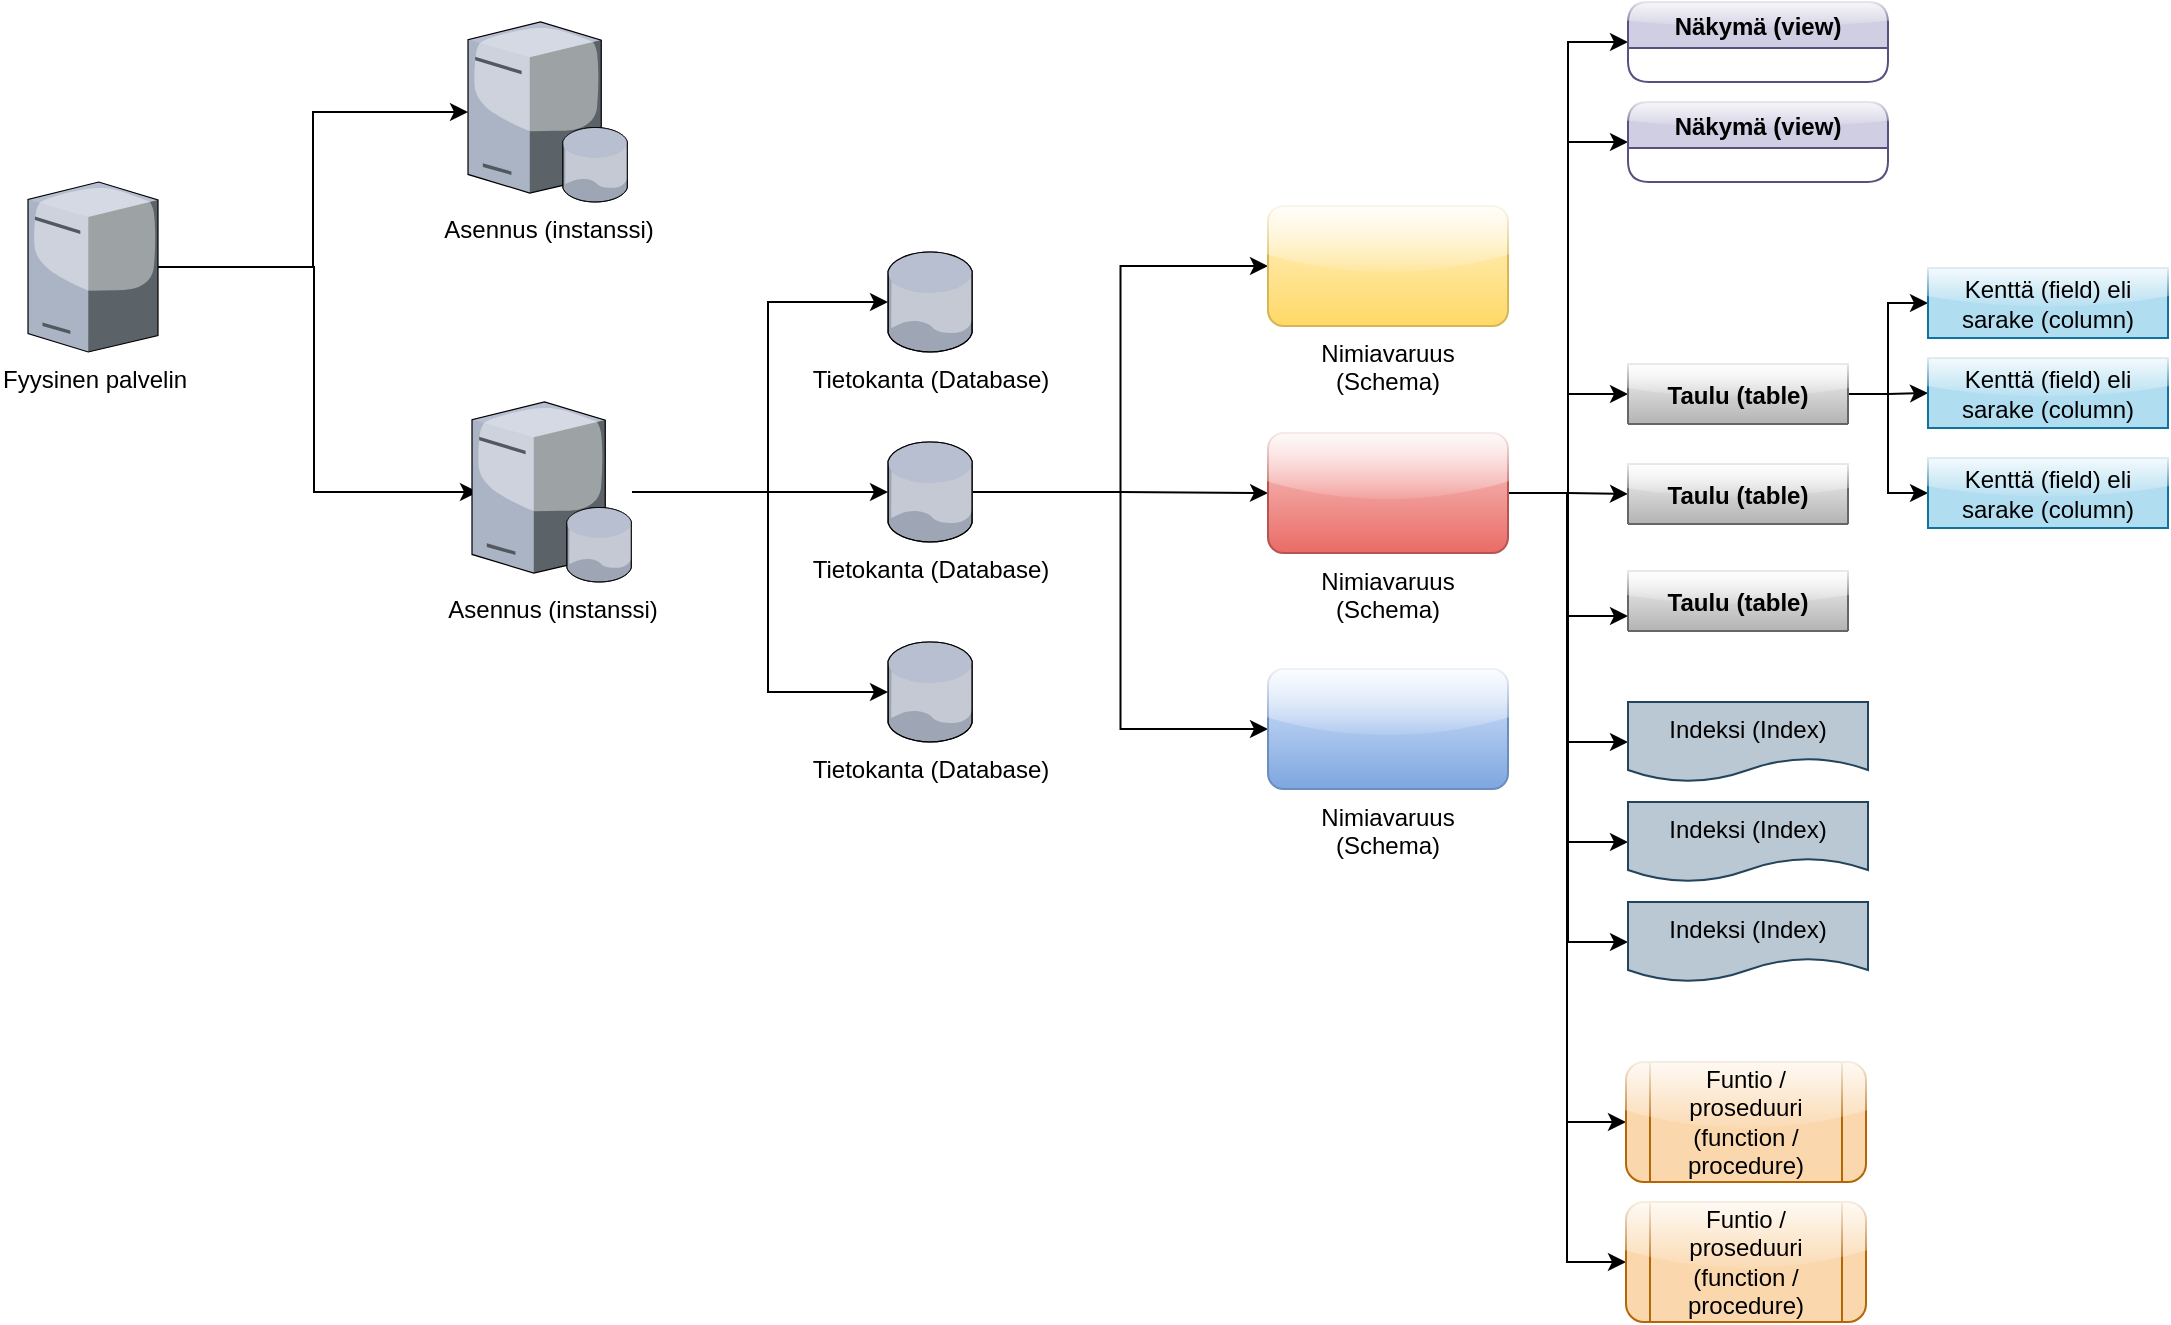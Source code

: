<mxfile version="20.2.3" type="device"><diagram id="uB8QNhcliL_Gq1ABHmzS" name="Page-1"><mxGraphModel dx="1202" dy="688" grid="1" gridSize="10" guides="1" tooltips="1" connect="1" arrows="1" fold="1" page="1" pageScale="1" pageWidth="1169" pageHeight="827" math="0" shadow="0"><root><mxCell id="0"/><mxCell id="1" parent="0"/><mxCell id="rfORlTn81SXBSN0tB5Qb-4" style="edgeStyle=orthogonalEdgeStyle;rounded=0;orthogonalLoop=1;jettySize=auto;html=1;" edge="1" parent="1" source="rfORlTn81SXBSN0tB5Qb-1" target="rfORlTn81SXBSN0tB5Qb-2"><mxGeometry relative="1" as="geometry"/></mxCell><mxCell id="rfORlTn81SXBSN0tB5Qb-5" style="edgeStyle=orthogonalEdgeStyle;rounded=0;orthogonalLoop=1;jettySize=auto;html=1;" edge="1" parent="1"><mxGeometry relative="1" as="geometry"><mxPoint x="138" y="152.5" as="sourcePoint"/><mxPoint x="295" y="265" as="targetPoint"/><Array as="points"><mxPoint x="213" y="153"/><mxPoint x="213" y="265"/></Array></mxGeometry></mxCell><mxCell id="rfORlTn81SXBSN0tB5Qb-1" value="Fyysinen palvelin" style="verticalLabelPosition=bottom;sketch=0;aspect=fixed;html=1;verticalAlign=top;strokeColor=none;align=center;outlineConnect=0;shape=mxgraph.citrix.license_server;shadow=0;" vertex="1" parent="1"><mxGeometry x="70" y="110" width="65" height="85" as="geometry"/></mxCell><mxCell id="rfORlTn81SXBSN0tB5Qb-2" value="Asennus (instanssi)" style="verticalLabelPosition=bottom;sketch=0;aspect=fixed;html=1;verticalAlign=top;strokeColor=none;align=center;outlineConnect=0;shape=mxgraph.citrix.database_server;shadow=0;" vertex="1" parent="1"><mxGeometry x="290" y="30" width="80" height="90" as="geometry"/></mxCell><mxCell id="rfORlTn81SXBSN0tB5Qb-9" style="edgeStyle=orthogonalEdgeStyle;rounded=0;orthogonalLoop=1;jettySize=auto;html=1;" edge="1" parent="1" source="rfORlTn81SXBSN0tB5Qb-3" target="rfORlTn81SXBSN0tB5Qb-6"><mxGeometry relative="1" as="geometry"><Array as="points"><mxPoint x="440" y="265"/><mxPoint x="440" y="170"/></Array></mxGeometry></mxCell><mxCell id="rfORlTn81SXBSN0tB5Qb-10" style="edgeStyle=orthogonalEdgeStyle;rounded=0;orthogonalLoop=1;jettySize=auto;html=1;" edge="1" parent="1" source="rfORlTn81SXBSN0tB5Qb-3" target="rfORlTn81SXBSN0tB5Qb-7"><mxGeometry relative="1" as="geometry"/></mxCell><mxCell id="rfORlTn81SXBSN0tB5Qb-11" style="edgeStyle=orthogonalEdgeStyle;rounded=0;orthogonalLoop=1;jettySize=auto;html=1;" edge="1" parent="1" source="rfORlTn81SXBSN0tB5Qb-3" target="rfORlTn81SXBSN0tB5Qb-8"><mxGeometry relative="1" as="geometry"><Array as="points"><mxPoint x="440" y="265"/><mxPoint x="440" y="365"/></Array></mxGeometry></mxCell><mxCell id="rfORlTn81SXBSN0tB5Qb-3" value="Asennus (instanssi)" style="verticalLabelPosition=bottom;sketch=0;aspect=fixed;html=1;verticalAlign=top;strokeColor=none;align=center;outlineConnect=0;shape=mxgraph.citrix.database_server;shadow=0;" vertex="1" parent="1"><mxGeometry x="292" y="220" width="80" height="90" as="geometry"/></mxCell><mxCell id="rfORlTn81SXBSN0tB5Qb-6" value="Tietokanta (Database)" style="verticalLabelPosition=bottom;sketch=0;aspect=fixed;html=1;verticalAlign=top;strokeColor=none;align=center;outlineConnect=0;shape=mxgraph.citrix.database;shadow=0;" vertex="1" parent="1"><mxGeometry x="500" y="145" width="42.5" height="50" as="geometry"/></mxCell><mxCell id="rfORlTn81SXBSN0tB5Qb-15" style="edgeStyle=orthogonalEdgeStyle;rounded=0;orthogonalLoop=1;jettySize=auto;html=1;entryX=0;entryY=0.5;entryDx=0;entryDy=0;" edge="1" parent="1" source="rfORlTn81SXBSN0tB5Qb-7" target="rfORlTn81SXBSN0tB5Qb-12"><mxGeometry relative="1" as="geometry"/></mxCell><mxCell id="rfORlTn81SXBSN0tB5Qb-16" style="edgeStyle=orthogonalEdgeStyle;rounded=0;orthogonalLoop=1;jettySize=auto;html=1;entryX=0;entryY=0.5;entryDx=0;entryDy=0;" edge="1" parent="1" source="rfORlTn81SXBSN0tB5Qb-7" target="rfORlTn81SXBSN0tB5Qb-13"><mxGeometry relative="1" as="geometry"/></mxCell><mxCell id="rfORlTn81SXBSN0tB5Qb-17" style="edgeStyle=orthogonalEdgeStyle;rounded=0;orthogonalLoop=1;jettySize=auto;html=1;entryX=0;entryY=0.5;entryDx=0;entryDy=0;" edge="1" parent="1" source="rfORlTn81SXBSN0tB5Qb-7" target="rfORlTn81SXBSN0tB5Qb-14"><mxGeometry relative="1" as="geometry"/></mxCell><mxCell id="rfORlTn81SXBSN0tB5Qb-7" value="Tietokanta (Database)" style="verticalLabelPosition=bottom;sketch=0;aspect=fixed;html=1;verticalAlign=top;strokeColor=none;align=center;outlineConnect=0;shape=mxgraph.citrix.database;shadow=0;" vertex="1" parent="1"><mxGeometry x="500" y="240" width="42.5" height="50" as="geometry"/></mxCell><mxCell id="rfORlTn81SXBSN0tB5Qb-8" value="Tietokanta (Database)" style="verticalLabelPosition=bottom;sketch=0;aspect=fixed;html=1;verticalAlign=top;strokeColor=none;align=center;outlineConnect=0;shape=mxgraph.citrix.database;shadow=0;" vertex="1" parent="1"><mxGeometry x="500" y="340" width="42.5" height="50" as="geometry"/></mxCell><mxCell id="rfORlTn81SXBSN0tB5Qb-12" value="Nimiavaruus (Schema)" style="rounded=1;whiteSpace=wrap;html=1;shadow=0;sketch=0;labelPosition=center;verticalLabelPosition=bottom;align=center;verticalAlign=top;fillColor=#fff2cc;gradientColor=#ffd966;strokeColor=#d6b656;arcSize=13;glass=1;" vertex="1" parent="1"><mxGeometry x="690" y="122" width="120" height="60" as="geometry"/></mxCell><mxCell id="rfORlTn81SXBSN0tB5Qb-51" style="edgeStyle=orthogonalEdgeStyle;rounded=0;orthogonalLoop=1;jettySize=auto;html=1;entryX=0;entryY=0.5;entryDx=0;entryDy=0;" edge="1" parent="1" source="rfORlTn81SXBSN0tB5Qb-13" target="rfORlTn81SXBSN0tB5Qb-18"><mxGeometry relative="1" as="geometry"/></mxCell><mxCell id="rfORlTn81SXBSN0tB5Qb-52" style="edgeStyle=orthogonalEdgeStyle;rounded=0;orthogonalLoop=1;jettySize=auto;html=1;entryX=0;entryY=0.5;entryDx=0;entryDy=0;" edge="1" parent="1" source="rfORlTn81SXBSN0tB5Qb-13" target="rfORlTn81SXBSN0tB5Qb-31"><mxGeometry relative="1" as="geometry"/></mxCell><mxCell id="rfORlTn81SXBSN0tB5Qb-53" style="edgeStyle=orthogonalEdgeStyle;rounded=0;orthogonalLoop=1;jettySize=auto;html=1;entryX=0;entryY=0.75;entryDx=0;entryDy=0;" edge="1" parent="1" source="rfORlTn81SXBSN0tB5Qb-13" target="rfORlTn81SXBSN0tB5Qb-41"><mxGeometry relative="1" as="geometry"/></mxCell><mxCell id="rfORlTn81SXBSN0tB5Qb-63" style="edgeStyle=orthogonalEdgeStyle;rounded=0;orthogonalLoop=1;jettySize=auto;html=1;entryX=0;entryY=0.5;entryDx=0;entryDy=0;" edge="1" parent="1" source="rfORlTn81SXBSN0tB5Qb-13" target="rfORlTn81SXBSN0tB5Qb-60"><mxGeometry relative="1" as="geometry"/></mxCell><mxCell id="rfORlTn81SXBSN0tB5Qb-66" style="edgeStyle=orthogonalEdgeStyle;rounded=0;orthogonalLoop=1;jettySize=auto;html=1;entryX=0;entryY=0.5;entryDx=0;entryDy=0;" edge="1" parent="1" source="rfORlTn81SXBSN0tB5Qb-13" target="rfORlTn81SXBSN0tB5Qb-64"><mxGeometry relative="1" as="geometry"/></mxCell><mxCell id="rfORlTn81SXBSN0tB5Qb-67" style="edgeStyle=orthogonalEdgeStyle;rounded=0;orthogonalLoop=1;jettySize=auto;html=1;entryX=0;entryY=0.5;entryDx=0;entryDy=0;" edge="1" parent="1" source="rfORlTn81SXBSN0tB5Qb-13" target="rfORlTn81SXBSN0tB5Qb-65"><mxGeometry relative="1" as="geometry"/></mxCell><mxCell id="rfORlTn81SXBSN0tB5Qb-71" style="edgeStyle=orthogonalEdgeStyle;rounded=0;orthogonalLoop=1;jettySize=auto;html=1;entryX=0;entryY=0.5;entryDx=0;entryDy=0;" edge="1" parent="1" source="rfORlTn81SXBSN0tB5Qb-13" target="rfORlTn81SXBSN0tB5Qb-68"><mxGeometry relative="1" as="geometry"/></mxCell><mxCell id="rfORlTn81SXBSN0tB5Qb-72" style="edgeStyle=orthogonalEdgeStyle;rounded=0;orthogonalLoop=1;jettySize=auto;html=1;entryX=0;entryY=0.5;entryDx=0;entryDy=0;" edge="1" parent="1" source="rfORlTn81SXBSN0tB5Qb-13" target="rfORlTn81SXBSN0tB5Qb-70"><mxGeometry relative="1" as="geometry"/></mxCell><mxCell id="rfORlTn81SXBSN0tB5Qb-75" style="edgeStyle=orthogonalEdgeStyle;rounded=0;orthogonalLoop=1;jettySize=auto;html=1;entryX=0;entryY=0.5;entryDx=0;entryDy=0;" edge="1" parent="1" source="rfORlTn81SXBSN0tB5Qb-13" target="rfORlTn81SXBSN0tB5Qb-73"><mxGeometry relative="1" as="geometry"/></mxCell><mxCell id="rfORlTn81SXBSN0tB5Qb-76" style="edgeStyle=orthogonalEdgeStyle;rounded=0;orthogonalLoop=1;jettySize=auto;html=1;entryX=0;entryY=0.5;entryDx=0;entryDy=0;" edge="1" parent="1" source="rfORlTn81SXBSN0tB5Qb-13" target="rfORlTn81SXBSN0tB5Qb-74"><mxGeometry relative="1" as="geometry"/></mxCell><mxCell id="rfORlTn81SXBSN0tB5Qb-13" value="Nimiavaruus (Schema)" style="rounded=1;whiteSpace=wrap;html=1;shadow=0;sketch=0;labelPosition=center;verticalLabelPosition=bottom;align=center;verticalAlign=top;fillColor=#f8cecc;gradientColor=#ea6b66;strokeColor=#b85450;arcSize=13;glass=1;" vertex="1" parent="1"><mxGeometry x="690" y="235.5" width="120" height="60" as="geometry"/></mxCell><mxCell id="rfORlTn81SXBSN0tB5Qb-14" value="Nimiavaruus (Schema)" style="rounded=1;whiteSpace=wrap;html=1;shadow=0;sketch=0;labelPosition=center;verticalLabelPosition=bottom;align=center;verticalAlign=top;fillColor=#dae8fc;gradientColor=#7ea6e0;strokeColor=#6c8ebf;arcSize=13;glass=1;" vertex="1" parent="1"><mxGeometry x="690" y="353.5" width="120" height="60" as="geometry"/></mxCell><mxCell id="rfORlTn81SXBSN0tB5Qb-57" style="edgeStyle=orthogonalEdgeStyle;rounded=0;orthogonalLoop=1;jettySize=auto;html=1;entryX=0;entryY=0.5;entryDx=0;entryDy=0;" edge="1" parent="1" source="rfORlTn81SXBSN0tB5Qb-18" target="rfORlTn81SXBSN0tB5Qb-54"><mxGeometry relative="1" as="geometry"/></mxCell><mxCell id="rfORlTn81SXBSN0tB5Qb-58" style="edgeStyle=orthogonalEdgeStyle;rounded=0;orthogonalLoop=1;jettySize=auto;html=1;entryX=0;entryY=0.5;entryDx=0;entryDy=0;" edge="1" parent="1" source="rfORlTn81SXBSN0tB5Qb-18" target="rfORlTn81SXBSN0tB5Qb-55"><mxGeometry relative="1" as="geometry"/></mxCell><mxCell id="rfORlTn81SXBSN0tB5Qb-59" style="edgeStyle=orthogonalEdgeStyle;rounded=0;orthogonalLoop=1;jettySize=auto;html=1;entryX=0;entryY=0.5;entryDx=0;entryDy=0;" edge="1" parent="1" source="rfORlTn81SXBSN0tB5Qb-18" target="rfORlTn81SXBSN0tB5Qb-56"><mxGeometry relative="1" as="geometry"/></mxCell><mxCell id="rfORlTn81SXBSN0tB5Qb-18" value="Taulu (table)" style="shape=table;startSize=30;container=1;collapsible=1;childLayout=tableLayout;fixedRows=1;rowLines=0;fontStyle=1;align=center;resizeLast=1;rounded=1;shadow=0;glass=1;sketch=0;fillColor=#f5f5f5;gradientColor=#b3b3b3;strokeColor=#666666;" vertex="1" collapsed="1" parent="1"><mxGeometry x="870" y="201" width="110" height="30" as="geometry"><mxRectangle x="870" y="220" width="120" height="120" as="alternateBounds"/></mxGeometry></mxCell><mxCell id="rfORlTn81SXBSN0tB5Qb-19" value="" style="shape=tableRow;horizontal=0;startSize=0;swimlaneHead=0;swimlaneBody=0;fillColor=none;collapsible=0;dropTarget=0;points=[[0,0.5],[1,0.5]];portConstraint=eastwest;top=0;left=0;right=0;bottom=1;rounded=1;shadow=0;glass=1;sketch=0;" vertex="1" parent="rfORlTn81SXBSN0tB5Qb-18"><mxGeometry y="30" width="120" height="30" as="geometry"/></mxCell><mxCell id="rfORlTn81SXBSN0tB5Qb-20" value="PK" style="shape=partialRectangle;connectable=0;fillColor=none;top=0;left=0;bottom=0;right=0;fontStyle=1;overflow=hidden;rounded=1;shadow=0;glass=1;sketch=0;" vertex="1" parent="rfORlTn81SXBSN0tB5Qb-19"><mxGeometry width="30" height="30" as="geometry"><mxRectangle width="30" height="30" as="alternateBounds"/></mxGeometry></mxCell><mxCell id="rfORlTn81SXBSN0tB5Qb-21" value="UniqueID" style="shape=partialRectangle;connectable=0;fillColor=none;top=0;left=0;bottom=0;right=0;align=left;spacingLeft=6;fontStyle=5;overflow=hidden;rounded=1;shadow=0;glass=1;sketch=0;" vertex="1" parent="rfORlTn81SXBSN0tB5Qb-19"><mxGeometry x="30" width="90" height="30" as="geometry"><mxRectangle width="90" height="30" as="alternateBounds"/></mxGeometry></mxCell><mxCell id="rfORlTn81SXBSN0tB5Qb-25" value="" style="shape=tableRow;horizontal=0;startSize=0;swimlaneHead=0;swimlaneBody=0;fillColor=none;collapsible=0;dropTarget=0;points=[[0,0.5],[1,0.5]];portConstraint=eastwest;top=0;left=0;right=0;bottom=0;rounded=1;shadow=0;glass=1;sketch=0;" vertex="1" parent="rfORlTn81SXBSN0tB5Qb-18"><mxGeometry y="60" width="120" height="30" as="geometry"/></mxCell><mxCell id="rfORlTn81SXBSN0tB5Qb-26" value="" style="shape=partialRectangle;connectable=0;fillColor=none;top=0;left=0;bottom=0;right=0;editable=1;overflow=hidden;rounded=1;shadow=0;glass=1;sketch=0;" vertex="1" parent="rfORlTn81SXBSN0tB5Qb-25"><mxGeometry width="30" height="30" as="geometry"><mxRectangle width="30" height="30" as="alternateBounds"/></mxGeometry></mxCell><mxCell id="rfORlTn81SXBSN0tB5Qb-27" value="" style="shape=partialRectangle;connectable=0;fillColor=none;top=0;left=0;bottom=0;right=0;align=left;spacingLeft=6;overflow=hidden;rounded=1;shadow=0;glass=1;sketch=0;" vertex="1" parent="rfORlTn81SXBSN0tB5Qb-25"><mxGeometry x="30" width="90" height="30" as="geometry"><mxRectangle width="90" height="30" as="alternateBounds"/></mxGeometry></mxCell><mxCell id="rfORlTn81SXBSN0tB5Qb-28" value="" style="shape=tableRow;horizontal=0;startSize=0;swimlaneHead=0;swimlaneBody=0;fillColor=none;collapsible=0;dropTarget=0;points=[[0,0.5],[1,0.5]];portConstraint=eastwest;top=0;left=0;right=0;bottom=0;rounded=1;shadow=0;glass=1;sketch=0;" vertex="1" parent="rfORlTn81SXBSN0tB5Qb-18"><mxGeometry y="90" width="120" height="30" as="geometry"/></mxCell><mxCell id="rfORlTn81SXBSN0tB5Qb-29" value="" style="shape=partialRectangle;connectable=0;fillColor=none;top=0;left=0;bottom=0;right=0;editable=1;overflow=hidden;rounded=1;shadow=0;glass=1;sketch=0;" vertex="1" parent="rfORlTn81SXBSN0tB5Qb-28"><mxGeometry width="30" height="30" as="geometry"><mxRectangle width="30" height="30" as="alternateBounds"/></mxGeometry></mxCell><mxCell id="rfORlTn81SXBSN0tB5Qb-30" value="" style="shape=partialRectangle;connectable=0;fillColor=none;top=0;left=0;bottom=0;right=0;align=left;spacingLeft=6;overflow=hidden;rounded=1;shadow=0;glass=1;sketch=0;" vertex="1" parent="rfORlTn81SXBSN0tB5Qb-28"><mxGeometry x="30" width="90" height="30" as="geometry"><mxRectangle width="90" height="30" as="alternateBounds"/></mxGeometry></mxCell><mxCell id="rfORlTn81SXBSN0tB5Qb-31" value="Taulu (table)" style="shape=table;startSize=30;container=1;collapsible=1;childLayout=tableLayout;fixedRows=1;rowLines=0;fontStyle=1;align=center;resizeLast=1;rounded=1;shadow=0;glass=1;sketch=0;fillColor=#f5f5f5;gradientColor=#b3b3b3;strokeColor=#666666;" vertex="1" collapsed="1" parent="1"><mxGeometry x="870" y="251" width="110" height="30" as="geometry"><mxRectangle x="870" y="354" width="120" height="120" as="alternateBounds"/></mxGeometry></mxCell><mxCell id="rfORlTn81SXBSN0tB5Qb-32" value="" style="shape=tableRow;horizontal=0;startSize=0;swimlaneHead=0;swimlaneBody=0;fillColor=none;collapsible=0;dropTarget=0;points=[[0,0.5],[1,0.5]];portConstraint=eastwest;top=0;left=0;right=0;bottom=1;rounded=1;shadow=0;glass=1;sketch=0;" vertex="1" parent="rfORlTn81SXBSN0tB5Qb-31"><mxGeometry y="30" width="120" height="30" as="geometry"/></mxCell><mxCell id="rfORlTn81SXBSN0tB5Qb-33" value="PK" style="shape=partialRectangle;connectable=0;fillColor=none;top=0;left=0;bottom=0;right=0;fontStyle=1;overflow=hidden;rounded=1;shadow=0;glass=1;sketch=0;" vertex="1" parent="rfORlTn81SXBSN0tB5Qb-32"><mxGeometry width="30" height="30" as="geometry"><mxRectangle width="30" height="30" as="alternateBounds"/></mxGeometry></mxCell><mxCell id="rfORlTn81SXBSN0tB5Qb-34" value="UniqueID" style="shape=partialRectangle;connectable=0;fillColor=none;top=0;left=0;bottom=0;right=0;align=left;spacingLeft=6;fontStyle=5;overflow=hidden;rounded=1;shadow=0;glass=1;sketch=0;" vertex="1" parent="rfORlTn81SXBSN0tB5Qb-32"><mxGeometry x="30" width="90" height="30" as="geometry"><mxRectangle width="90" height="30" as="alternateBounds"/></mxGeometry></mxCell><mxCell id="rfORlTn81SXBSN0tB5Qb-35" value="" style="shape=tableRow;horizontal=0;startSize=0;swimlaneHead=0;swimlaneBody=0;fillColor=none;collapsible=0;dropTarget=0;points=[[0,0.5],[1,0.5]];portConstraint=eastwest;top=0;left=0;right=0;bottom=0;rounded=1;shadow=0;glass=1;sketch=0;" vertex="1" parent="rfORlTn81SXBSN0tB5Qb-31"><mxGeometry y="60" width="120" height="30" as="geometry"/></mxCell><mxCell id="rfORlTn81SXBSN0tB5Qb-36" value="" style="shape=partialRectangle;connectable=0;fillColor=none;top=0;left=0;bottom=0;right=0;editable=1;overflow=hidden;rounded=1;shadow=0;glass=1;sketch=0;" vertex="1" parent="rfORlTn81SXBSN0tB5Qb-35"><mxGeometry width="30" height="30" as="geometry"><mxRectangle width="30" height="30" as="alternateBounds"/></mxGeometry></mxCell><mxCell id="rfORlTn81SXBSN0tB5Qb-37" value="" style="shape=partialRectangle;connectable=0;fillColor=none;top=0;left=0;bottom=0;right=0;align=left;spacingLeft=6;overflow=hidden;rounded=1;shadow=0;glass=1;sketch=0;" vertex="1" parent="rfORlTn81SXBSN0tB5Qb-35"><mxGeometry x="30" width="90" height="30" as="geometry"><mxRectangle width="90" height="30" as="alternateBounds"/></mxGeometry></mxCell><mxCell id="rfORlTn81SXBSN0tB5Qb-38" value="" style="shape=tableRow;horizontal=0;startSize=0;swimlaneHead=0;swimlaneBody=0;fillColor=none;collapsible=0;dropTarget=0;points=[[0,0.5],[1,0.5]];portConstraint=eastwest;top=0;left=0;right=0;bottom=0;rounded=1;shadow=0;glass=1;sketch=0;" vertex="1" parent="rfORlTn81SXBSN0tB5Qb-31"><mxGeometry y="90" width="120" height="30" as="geometry"/></mxCell><mxCell id="rfORlTn81SXBSN0tB5Qb-39" value="" style="shape=partialRectangle;connectable=0;fillColor=none;top=0;left=0;bottom=0;right=0;editable=1;overflow=hidden;rounded=1;shadow=0;glass=1;sketch=0;" vertex="1" parent="rfORlTn81SXBSN0tB5Qb-38"><mxGeometry width="30" height="30" as="geometry"><mxRectangle width="30" height="30" as="alternateBounds"/></mxGeometry></mxCell><mxCell id="rfORlTn81SXBSN0tB5Qb-40" value="" style="shape=partialRectangle;connectable=0;fillColor=none;top=0;left=0;bottom=0;right=0;align=left;spacingLeft=6;overflow=hidden;rounded=1;shadow=0;glass=1;sketch=0;" vertex="1" parent="rfORlTn81SXBSN0tB5Qb-38"><mxGeometry x="30" width="90" height="30" as="geometry"><mxRectangle width="90" height="30" as="alternateBounds"/></mxGeometry></mxCell><mxCell id="rfORlTn81SXBSN0tB5Qb-41" value="Taulu (table)" style="shape=table;startSize=30;container=1;collapsible=1;childLayout=tableLayout;fixedRows=1;rowLines=0;fontStyle=1;align=center;resizeLast=1;rounded=1;shadow=0;glass=1;sketch=0;fillColor=#f5f5f5;gradientColor=#b3b3b3;strokeColor=#666666;" vertex="1" collapsed="1" parent="1"><mxGeometry x="870" y="304.5" width="110" height="30" as="geometry"><mxRectangle x="870" y="354" width="120" height="120" as="alternateBounds"/></mxGeometry></mxCell><mxCell id="rfORlTn81SXBSN0tB5Qb-42" value="" style="shape=tableRow;horizontal=0;startSize=0;swimlaneHead=0;swimlaneBody=0;fillColor=none;collapsible=0;dropTarget=0;points=[[0,0.5],[1,0.5]];portConstraint=eastwest;top=0;left=0;right=0;bottom=1;rounded=1;shadow=0;glass=1;sketch=0;" vertex="1" parent="rfORlTn81SXBSN0tB5Qb-41"><mxGeometry y="30" width="120" height="30" as="geometry"/></mxCell><mxCell id="rfORlTn81SXBSN0tB5Qb-43" value="PK" style="shape=partialRectangle;connectable=0;fillColor=none;top=0;left=0;bottom=0;right=0;fontStyle=1;overflow=hidden;rounded=1;shadow=0;glass=1;sketch=0;" vertex="1" parent="rfORlTn81SXBSN0tB5Qb-42"><mxGeometry width="30" height="30" as="geometry"><mxRectangle width="30" height="30" as="alternateBounds"/></mxGeometry></mxCell><mxCell id="rfORlTn81SXBSN0tB5Qb-44" value="UniqueID" style="shape=partialRectangle;connectable=0;fillColor=none;top=0;left=0;bottom=0;right=0;align=left;spacingLeft=6;fontStyle=5;overflow=hidden;rounded=1;shadow=0;glass=1;sketch=0;" vertex="1" parent="rfORlTn81SXBSN0tB5Qb-42"><mxGeometry x="30" width="90" height="30" as="geometry"><mxRectangle width="90" height="30" as="alternateBounds"/></mxGeometry></mxCell><mxCell id="rfORlTn81SXBSN0tB5Qb-45" value="" style="shape=tableRow;horizontal=0;startSize=0;swimlaneHead=0;swimlaneBody=0;fillColor=none;collapsible=0;dropTarget=0;points=[[0,0.5],[1,0.5]];portConstraint=eastwest;top=0;left=0;right=0;bottom=0;rounded=1;shadow=0;glass=1;sketch=0;" vertex="1" parent="rfORlTn81SXBSN0tB5Qb-41"><mxGeometry y="60" width="120" height="30" as="geometry"/></mxCell><mxCell id="rfORlTn81SXBSN0tB5Qb-46" value="" style="shape=partialRectangle;connectable=0;fillColor=none;top=0;left=0;bottom=0;right=0;editable=1;overflow=hidden;rounded=1;shadow=0;glass=1;sketch=0;" vertex="1" parent="rfORlTn81SXBSN0tB5Qb-45"><mxGeometry width="30" height="30" as="geometry"><mxRectangle width="30" height="30" as="alternateBounds"/></mxGeometry></mxCell><mxCell id="rfORlTn81SXBSN0tB5Qb-47" value="" style="shape=partialRectangle;connectable=0;fillColor=none;top=0;left=0;bottom=0;right=0;align=left;spacingLeft=6;overflow=hidden;rounded=1;shadow=0;glass=1;sketch=0;" vertex="1" parent="rfORlTn81SXBSN0tB5Qb-45"><mxGeometry x="30" width="90" height="30" as="geometry"><mxRectangle width="90" height="30" as="alternateBounds"/></mxGeometry></mxCell><mxCell id="rfORlTn81SXBSN0tB5Qb-48" value="" style="shape=tableRow;horizontal=0;startSize=0;swimlaneHead=0;swimlaneBody=0;fillColor=none;collapsible=0;dropTarget=0;points=[[0,0.5],[1,0.5]];portConstraint=eastwest;top=0;left=0;right=0;bottom=0;rounded=1;shadow=0;glass=1;sketch=0;" vertex="1" parent="rfORlTn81SXBSN0tB5Qb-41"><mxGeometry y="90" width="120" height="30" as="geometry"/></mxCell><mxCell id="rfORlTn81SXBSN0tB5Qb-49" value="" style="shape=partialRectangle;connectable=0;fillColor=none;top=0;left=0;bottom=0;right=0;editable=1;overflow=hidden;rounded=1;shadow=0;glass=1;sketch=0;" vertex="1" parent="rfORlTn81SXBSN0tB5Qb-48"><mxGeometry width="30" height="30" as="geometry"><mxRectangle width="30" height="30" as="alternateBounds"/></mxGeometry></mxCell><mxCell id="rfORlTn81SXBSN0tB5Qb-50" value="" style="shape=partialRectangle;connectable=0;fillColor=none;top=0;left=0;bottom=0;right=0;align=left;spacingLeft=6;overflow=hidden;rounded=1;shadow=0;glass=1;sketch=0;" vertex="1" parent="rfORlTn81SXBSN0tB5Qb-48"><mxGeometry x="30" width="90" height="30" as="geometry"><mxRectangle width="90" height="30" as="alternateBounds"/></mxGeometry></mxCell><mxCell id="rfORlTn81SXBSN0tB5Qb-54" value="Kenttä (field) eli sarake (column)" style="rounded=0;whiteSpace=wrap;html=1;shadow=0;glass=1;sketch=0;fillColor=#b1ddf0;strokeColor=#10739e;" vertex="1" parent="1"><mxGeometry x="1020" y="153" width="120" height="35" as="geometry"/></mxCell><mxCell id="rfORlTn81SXBSN0tB5Qb-55" value="Kenttä (field) eli sarake (column)" style="rounded=0;whiteSpace=wrap;html=1;shadow=0;glass=1;sketch=0;fillColor=#b1ddf0;strokeColor=#10739e;" vertex="1" parent="1"><mxGeometry x="1020" y="198" width="120" height="35" as="geometry"/></mxCell><mxCell id="rfORlTn81SXBSN0tB5Qb-56" value="Kenttä (field) eli sarake (column)" style="rounded=0;whiteSpace=wrap;html=1;shadow=0;glass=1;sketch=0;fillColor=#b1ddf0;strokeColor=#10739e;" vertex="1" parent="1"><mxGeometry x="1020" y="248" width="120" height="35" as="geometry"/></mxCell><mxCell id="rfORlTn81SXBSN0tB5Qb-60" value="Indeksi (Index)" style="shape=document;whiteSpace=wrap;html=1;boundedLbl=1;rounded=1;shadow=0;glass=1;sketch=0;fillColor=#bac8d3;strokeColor=#23445d;" vertex="1" parent="1"><mxGeometry x="870" y="370" width="120" height="40" as="geometry"/></mxCell><mxCell id="rfORlTn81SXBSN0tB5Qb-64" value="Indeksi (Index)" style="shape=document;whiteSpace=wrap;html=1;boundedLbl=1;rounded=1;shadow=0;glass=1;sketch=0;fillColor=#bac8d3;strokeColor=#23445d;" vertex="1" parent="1"><mxGeometry x="870" y="420" width="120" height="40" as="geometry"/></mxCell><mxCell id="rfORlTn81SXBSN0tB5Qb-65" value="Indeksi (Index)" style="shape=document;whiteSpace=wrap;html=1;boundedLbl=1;rounded=1;shadow=0;glass=1;sketch=0;fillColor=#bac8d3;strokeColor=#23445d;" vertex="1" parent="1"><mxGeometry x="870" y="470" width="120" height="40" as="geometry"/></mxCell><mxCell id="rfORlTn81SXBSN0tB5Qb-68" value="Näkymä (view)" style="swimlane;rounded=1;shadow=0;glass=1;sketch=0;fillColor=#d0cee2;strokeColor=#56517e;" vertex="1" parent="1"><mxGeometry x="870" y="20" width="130" height="40" as="geometry"/></mxCell><mxCell id="rfORlTn81SXBSN0tB5Qb-70" value="Näkymä (view)" style="swimlane;rounded=1;shadow=0;glass=1;sketch=0;fillColor=#d0cee2;strokeColor=#56517e;" vertex="1" parent="1"><mxGeometry x="870" y="70" width="130" height="40" as="geometry"/></mxCell><mxCell id="rfORlTn81SXBSN0tB5Qb-73" value="Funtio / proseduuri (function / procedure)" style="shape=process;whiteSpace=wrap;html=1;backgroundOutline=1;rounded=1;shadow=0;glass=1;sketch=0;fillColor=#fad7ac;strokeColor=#b46504;" vertex="1" parent="1"><mxGeometry x="869" y="550" width="120" height="60" as="geometry"/></mxCell><mxCell id="rfORlTn81SXBSN0tB5Qb-74" value="Funtio / proseduuri (function / procedure)" style="shape=process;whiteSpace=wrap;html=1;backgroundOutline=1;rounded=1;shadow=0;glass=1;sketch=0;fillColor=#fad7ac;strokeColor=#b46504;" vertex="1" parent="1"><mxGeometry x="869" y="620" width="120" height="60" as="geometry"/></mxCell></root></mxGraphModel></diagram></mxfile>